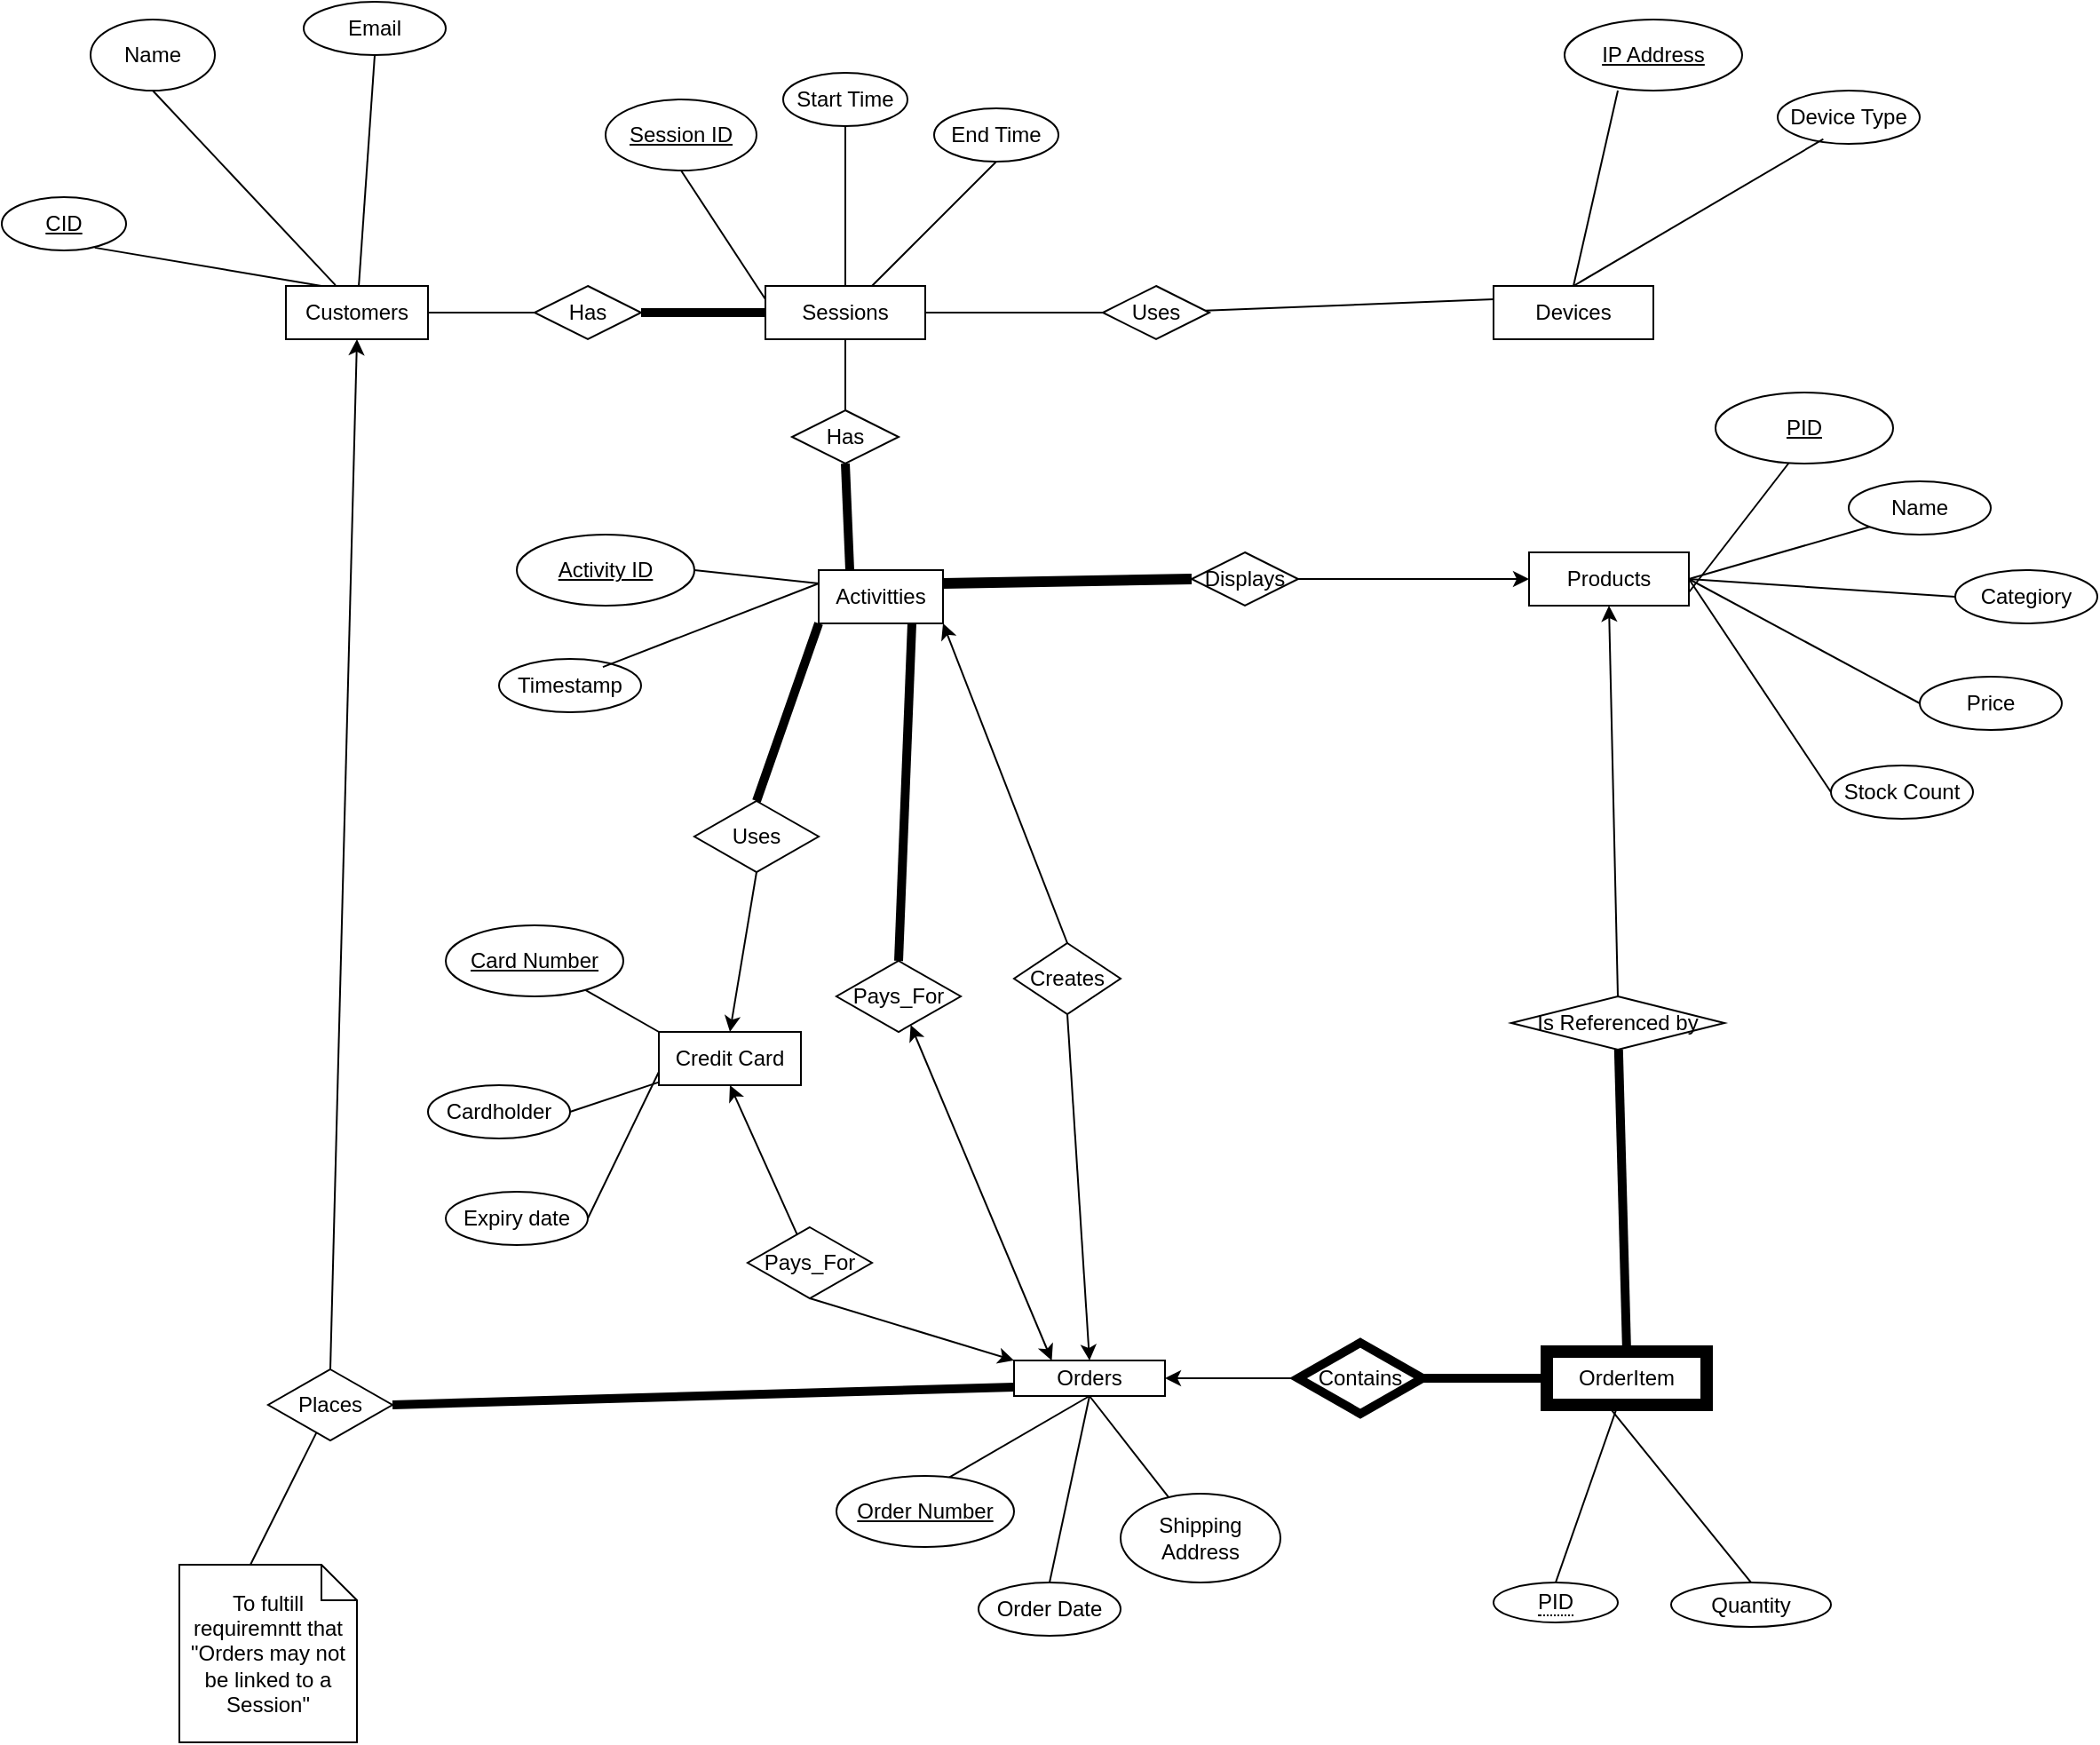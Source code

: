 <mxfile version="28.2.3">
  <diagram name="Page-1" id="68vbCn3cvchjUuypF2eZ">
    <mxGraphModel grid="1" page="1" gridSize="10" guides="1" tooltips="1" connect="1" arrows="1" fold="1" pageScale="1" pageWidth="850" pageHeight="1100" math="0" shadow="0">
      <root>
        <mxCell id="0" />
        <mxCell id="1" parent="0" />
        <mxCell id="xU4Vum7FLxnzJb5DkHmC-1" value="Customers" style="whiteSpace=wrap;html=1;align=center;" vertex="1" parent="1">
          <mxGeometry x="60" y="120" width="80" height="30" as="geometry" />
        </mxCell>
        <mxCell id="xU4Vum7FLxnzJb5DkHmC-2" value="Sessions" style="whiteSpace=wrap;html=1;align=center;" vertex="1" parent="1">
          <mxGeometry x="330" y="120" width="90" height="30" as="geometry" />
        </mxCell>
        <mxCell id="xU4Vum7FLxnzJb5DkHmC-6" value="Has" style="shape=rhombus;perimeter=rhombusPerimeter;whiteSpace=wrap;html=1;align=center;" vertex="1" parent="1">
          <mxGeometry x="200" y="120" width="60" height="30" as="geometry" />
        </mxCell>
        <mxCell id="xU4Vum7FLxnzJb5DkHmC-7" value="Has" style="shape=rhombus;perimeter=rhombusPerimeter;whiteSpace=wrap;html=1;align=center;" vertex="1" parent="1">
          <mxGeometry x="345" y="190" width="60" height="30" as="geometry" />
        </mxCell>
        <mxCell id="xU4Vum7FLxnzJb5DkHmC-8" value="Activitties" style="whiteSpace=wrap;html=1;align=center;" vertex="1" parent="1">
          <mxGeometry x="360" y="280" width="70" height="30" as="geometry" />
        </mxCell>
        <mxCell id="xU4Vum7FLxnzJb5DkHmC-9" value="Devices" style="whiteSpace=wrap;html=1;align=center;" vertex="1" parent="1">
          <mxGeometry x="740" y="120" width="90" height="30" as="geometry" />
        </mxCell>
        <mxCell id="xU4Vum7FLxnzJb5DkHmC-11" value="Uses" style="shape=rhombus;perimeter=rhombusPerimeter;whiteSpace=wrap;html=1;align=center;" vertex="1" parent="1">
          <mxGeometry x="520" y="120" width="60" height="30" as="geometry" />
        </mxCell>
        <mxCell id="xU4Vum7FLxnzJb5DkHmC-12" value="Displays" style="shape=rhombus;perimeter=rhombusPerimeter;whiteSpace=wrap;html=1;align=center;" vertex="1" parent="1">
          <mxGeometry x="570" y="270" width="60" height="30" as="geometry" />
        </mxCell>
        <mxCell id="xU4Vum7FLxnzJb5DkHmC-13" value="Products" style="whiteSpace=wrap;html=1;align=center;" vertex="1" parent="1">
          <mxGeometry x="760" y="270" width="90" height="30" as="geometry" />
        </mxCell>
        <mxCell id="kRrIuJQGdWRDzkgz0gTn-1" value="Orders" style="whiteSpace=wrap;html=1;align=center;" vertex="1" parent="1">
          <mxGeometry x="470" y="725" width="85" height="20" as="geometry" />
        </mxCell>
        <mxCell id="kRrIuJQGdWRDzkgz0gTn-2" value="Creates" style="shape=rhombus;perimeter=rhombusPerimeter;whiteSpace=wrap;html=1;align=center;" vertex="1" parent="1">
          <mxGeometry x="470" y="490" width="60" height="40" as="geometry" />
        </mxCell>
        <mxCell id="kRrIuJQGdWRDzkgz0gTn-6" value="Pays_For" style="shape=rhombus;perimeter=rhombusPerimeter;whiteSpace=wrap;html=1;align=center;" vertex="1" parent="1">
          <mxGeometry x="370" y="500" width="70" height="40" as="geometry" />
        </mxCell>
        <mxCell id="kRrIuJQGdWRDzkgz0gTn-7" value="Credit Card" style="whiteSpace=wrap;html=1;align=center;" vertex="1" parent="1">
          <mxGeometry x="270" y="540" width="80" height="30" as="geometry" />
        </mxCell>
        <mxCell id="kRrIuJQGdWRDzkgz0gTn-8" value="Pays_For" style="shape=rhombus;perimeter=rhombusPerimeter;whiteSpace=wrap;html=1;align=center;" vertex="1" parent="1">
          <mxGeometry x="320" y="650" width="70" height="40" as="geometry" />
        </mxCell>
        <mxCell id="kRrIuJQGdWRDzkgz0gTn-11" value="Uses" style="shape=rhombus;perimeter=rhombusPerimeter;whiteSpace=wrap;html=1;align=center;" vertex="1" parent="1">
          <mxGeometry x="290" y="410" width="70" height="40" as="geometry" />
        </mxCell>
        <mxCell id="kRrIuJQGdWRDzkgz0gTn-13" value="" style="endArrow=none;html=1;rounded=0;exitX=0.5;exitY=0;exitDx=0;exitDy=0;entryX=0;entryY=1;entryDx=0;entryDy=0;strokeWidth=5;" edge="1" parent="1" source="kRrIuJQGdWRDzkgz0gTn-11" target="xU4Vum7FLxnzJb5DkHmC-8">
          <mxGeometry width="50" height="50" relative="1" as="geometry">
            <mxPoint x="250" y="260" as="sourcePoint" />
            <mxPoint x="290" y="208" as="targetPoint" />
          </mxGeometry>
        </mxCell>
        <mxCell id="kRrIuJQGdWRDzkgz0gTn-15" value="" style="endArrow=none;html=1;rounded=0;entryX=0.75;entryY=1;entryDx=0;entryDy=0;exitX=0.5;exitY=0;exitDx=0;exitDy=0;strokeWidth=5;" edge="1" parent="1" source="kRrIuJQGdWRDzkgz0gTn-6" target="xU4Vum7FLxnzJb5DkHmC-8">
          <mxGeometry width="50" height="50" relative="1" as="geometry">
            <mxPoint x="270" y="280" as="sourcePoint" />
            <mxPoint x="320" y="230" as="targetPoint" />
          </mxGeometry>
        </mxCell>
        <mxCell id="kRrIuJQGdWRDzkgz0gTn-21" value="" style="endArrow=none;html=1;rounded=0;exitX=1;exitY=0.25;exitDx=0;exitDy=0;entryX=0;entryY=0.5;entryDx=0;entryDy=0;strokeWidth=6;" edge="1" parent="1" source="xU4Vum7FLxnzJb5DkHmC-8" target="xU4Vum7FLxnzJb5DkHmC-12">
          <mxGeometry width="50" height="50" relative="1" as="geometry">
            <mxPoint x="330" y="210" as="sourcePoint" />
            <mxPoint x="380" y="160" as="targetPoint" />
          </mxGeometry>
        </mxCell>
        <mxCell id="kRrIuJQGdWRDzkgz0gTn-33" value="Contains" style="shape=rhombus;perimeter=rhombusPerimeter;whiteSpace=wrap;html=1;align=center;strokeWidth=5;" vertex="1" parent="1">
          <mxGeometry x="630" y="715" width="70" height="40" as="geometry" />
        </mxCell>
        <mxCell id="kRrIuJQGdWRDzkgz0gTn-40" value="Is Referenced by" style="shape=rhombus;perimeter=rhombusPerimeter;whiteSpace=wrap;html=1;align=center;" vertex="1" parent="1">
          <mxGeometry x="750" y="520" width="120" height="30" as="geometry" />
        </mxCell>
        <mxCell id="kRrIuJQGdWRDzkgz0gTn-42" value="" style="endArrow=none;html=1;rounded=0;exitX=0.5;exitY=0;exitDx=0;exitDy=0;strokeWidth=5;" edge="1" parent="1" source="kRrIuJQGdWRDzkgz0gTn-59" target="kRrIuJQGdWRDzkgz0gTn-40">
          <mxGeometry width="50" height="50" relative="1" as="geometry">
            <mxPoint x="756.83" y="709.56" as="sourcePoint" />
            <mxPoint x="750" y="500" as="targetPoint" />
          </mxGeometry>
        </mxCell>
        <mxCell id="kRrIuJQGdWRDzkgz0gTn-45" value="" style="endArrow=none;html=1;rounded=0;entryX=1;entryY=0.5;entryDx=0;entryDy=0;exitX=0;exitY=0.5;exitDx=0;exitDy=0;strokeWidth=5;" edge="1" parent="1" source="kRrIuJQGdWRDzkgz0gTn-59" target="kRrIuJQGdWRDzkgz0gTn-33">
          <mxGeometry width="50" height="50" relative="1" as="geometry">
            <mxPoint x="680" y="730" as="sourcePoint" />
            <mxPoint x="600" y="550" as="targetPoint" />
          </mxGeometry>
        </mxCell>
        <mxCell id="kRrIuJQGdWRDzkgz0gTn-46" value="" style="endArrow=none;html=1;rounded=0;entryX=1;entryY=0.5;entryDx=0;entryDy=0;exitX=0;exitY=0.5;exitDx=0;exitDy=0;" edge="1" parent="1" source="xU4Vum7FLxnzJb5DkHmC-6" target="xU4Vum7FLxnzJb5DkHmC-1">
          <mxGeometry width="50" height="50" relative="1" as="geometry">
            <mxPoint x="10" y="180" as="sourcePoint" />
            <mxPoint x="60" y="130" as="targetPoint" />
          </mxGeometry>
        </mxCell>
        <mxCell id="kRrIuJQGdWRDzkgz0gTn-49" value="Places" style="shape=rhombus;perimeter=rhombusPerimeter;whiteSpace=wrap;html=1;align=center;" vertex="1" parent="1">
          <mxGeometry x="50" y="730" width="70" height="40" as="geometry" />
        </mxCell>
        <mxCell id="kRrIuJQGdWRDzkgz0gTn-52" value="" style="endArrow=none;html=1;rounded=0;entryX=1;entryY=0.5;entryDx=0;entryDy=0;exitX=0;exitY=0.75;exitDx=0;exitDy=0;strokeWidth=5;" edge="1" parent="1" source="kRrIuJQGdWRDzkgz0gTn-1" target="kRrIuJQGdWRDzkgz0gTn-49">
          <mxGeometry width="50" height="50" relative="1" as="geometry">
            <mxPoint x="400" y="540" as="sourcePoint" />
            <mxPoint x="450" y="490" as="targetPoint" />
          </mxGeometry>
        </mxCell>
        <mxCell id="kRrIuJQGdWRDzkgz0gTn-53" value="" style="endArrow=none;html=1;rounded=0;entryX=0.5;entryY=1;entryDx=0;entryDy=0;exitX=0.5;exitY=0;exitDx=0;exitDy=0;" edge="1" parent="1" source="xU4Vum7FLxnzJb5DkHmC-7" target="xU4Vum7FLxnzJb5DkHmC-2">
          <mxGeometry width="50" height="50" relative="1" as="geometry">
            <mxPoint x="100" y="260" as="sourcePoint" />
            <mxPoint x="150" y="210" as="targetPoint" />
          </mxGeometry>
        </mxCell>
        <mxCell id="kRrIuJQGdWRDzkgz0gTn-54" value="" style="endArrow=none;html=1;rounded=0;entryX=0.5;entryY=1;entryDx=0;entryDy=0;exitX=0.25;exitY=0;exitDx=0;exitDy=0;strokeWidth=5;" edge="1" parent="1" source="xU4Vum7FLxnzJb5DkHmC-8" target="xU4Vum7FLxnzJb5DkHmC-7">
          <mxGeometry width="50" height="50" relative="1" as="geometry">
            <mxPoint x="60" y="240" as="sourcePoint" />
            <mxPoint x="110" y="190" as="targetPoint" />
          </mxGeometry>
        </mxCell>
        <mxCell id="kRrIuJQGdWRDzkgz0gTn-56" value="" style="endArrow=none;html=1;rounded=0;entryX=1;entryY=0.5;entryDx=0;entryDy=0;exitX=0;exitY=0.5;exitDx=0;exitDy=0;" edge="1" parent="1" source="xU4Vum7FLxnzJb5DkHmC-11" target="xU4Vum7FLxnzJb5DkHmC-2">
          <mxGeometry width="50" height="50" relative="1" as="geometry">
            <mxPoint x="310" y="150" as="sourcePoint" />
            <mxPoint x="360" y="100" as="targetPoint" />
          </mxGeometry>
        </mxCell>
        <mxCell id="kRrIuJQGdWRDzkgz0gTn-57" value="" style="endArrow=none;html=1;rounded=0;entryX=0;entryY=0.25;entryDx=0;entryDy=0;" edge="1" parent="1" source="xU4Vum7FLxnzJb5DkHmC-11" target="xU4Vum7FLxnzJb5DkHmC-9">
          <mxGeometry width="50" height="50" relative="1" as="geometry">
            <mxPoint x="490" y="130" as="sourcePoint" />
            <mxPoint x="540" y="80" as="targetPoint" />
          </mxGeometry>
        </mxCell>
        <mxCell id="kRrIuJQGdWRDzkgz0gTn-59" value="OrderItem" style="whiteSpace=wrap;html=1;align=center;strokeWidth=7;" vertex="1" parent="1">
          <mxGeometry x="770" y="720" width="90" height="30" as="geometry" />
        </mxCell>
        <mxCell id="kRrIuJQGdWRDzkgz0gTn-64" value="To fultill requiremntt that &quot;Orders may not be linked to a Session&quot;" style="shape=note;size=20;whiteSpace=wrap;html=1;" vertex="1" parent="1">
          <mxGeometry y="840" width="100" height="100" as="geometry" />
        </mxCell>
        <mxCell id="kRrIuJQGdWRDzkgz0gTn-65" value="" style="endArrow=none;html=1;rounded=0;exitX=0;exitY=0;exitDx=40;exitDy=0;exitPerimeter=0;" edge="1" parent="1" source="kRrIuJQGdWRDzkgz0gTn-64" target="kRrIuJQGdWRDzkgz0gTn-49">
          <mxGeometry width="50" height="50" relative="1" as="geometry">
            <mxPoint y="610" as="sourcePoint" />
            <mxPoint x="50" y="560" as="targetPoint" />
          </mxGeometry>
        </mxCell>
        <mxCell id="kRrIuJQGdWRDzkgz0gTn-71" value="&lt;u&gt;CID&lt;/u&gt;" style="ellipse;whiteSpace=wrap;html=1;" vertex="1" parent="1">
          <mxGeometry x="-100" y="70" width="70" height="30" as="geometry" />
        </mxCell>
        <mxCell id="kRrIuJQGdWRDzkgz0gTn-74" value="" style="endArrow=none;html=1;rounded=0;entryX=0.748;entryY=0.948;entryDx=0;entryDy=0;entryPerimeter=0;exitX=0.25;exitY=0;exitDx=0;exitDy=0;" edge="1" parent="1" source="xU4Vum7FLxnzJb5DkHmC-1" target="kRrIuJQGdWRDzkgz0gTn-71">
          <mxGeometry width="50" height="50" relative="1" as="geometry">
            <mxPoint x="90" y="310" as="sourcePoint" />
            <mxPoint x="40" y="280" as="targetPoint" />
          </mxGeometry>
        </mxCell>
        <mxCell id="kRrIuJQGdWRDzkgz0gTn-75" value="Name" style="ellipse;whiteSpace=wrap;html=1;" vertex="1" parent="1">
          <mxGeometry x="-50" y="-30" width="70" height="40" as="geometry" />
        </mxCell>
        <mxCell id="kRrIuJQGdWRDzkgz0gTn-76" value="" style="endArrow=none;html=1;rounded=0;entryX=0.5;entryY=1;entryDx=0;entryDy=0;exitX=0.349;exitY=-0.015;exitDx=0;exitDy=0;exitPerimeter=0;" edge="1" parent="1" source="xU4Vum7FLxnzJb5DkHmC-1" target="kRrIuJQGdWRDzkgz0gTn-75">
          <mxGeometry width="50" height="50" relative="1" as="geometry">
            <mxPoint x="110" y="60" as="sourcePoint" />
            <mxPoint x="160" y="10" as="targetPoint" />
          </mxGeometry>
        </mxCell>
        <mxCell id="kRrIuJQGdWRDzkgz0gTn-78" value="Email" style="ellipse;whiteSpace=wrap;html=1;align=center;" vertex="1" parent="1">
          <mxGeometry x="70" y="-40" width="80" height="30" as="geometry" />
        </mxCell>
        <mxCell id="kRrIuJQGdWRDzkgz0gTn-79" style="edgeStyle=orthogonalEdgeStyle;rounded=0;orthogonalLoop=1;jettySize=auto;html=1;exitX=0.5;exitY=1;exitDx=0;exitDy=0;" edge="1" parent="1" source="kRrIuJQGdWRDzkgz0gTn-75" target="kRrIuJQGdWRDzkgz0gTn-75">
          <mxGeometry relative="1" as="geometry" />
        </mxCell>
        <mxCell id="kRrIuJQGdWRDzkgz0gTn-80" value="" style="endArrow=none;html=1;rounded=0;entryX=0.5;entryY=1;entryDx=0;entryDy=0;" edge="1" parent="1" source="xU4Vum7FLxnzJb5DkHmC-1" target="kRrIuJQGdWRDzkgz0gTn-78">
          <mxGeometry width="50" height="50" relative="1" as="geometry">
            <mxPoint x="100" y="100" as="sourcePoint" />
            <mxPoint x="270" y="-50" as="targetPoint" />
          </mxGeometry>
        </mxCell>
        <mxCell id="kRrIuJQGdWRDzkgz0gTn-84" value="Start Time" style="ellipse;whiteSpace=wrap;html=1;align=center;" vertex="1" parent="1">
          <mxGeometry x="340" width="70" height="30" as="geometry" />
        </mxCell>
        <mxCell id="kRrIuJQGdWRDzkgz0gTn-85" value="End Time" style="ellipse;whiteSpace=wrap;html=1;align=center;" vertex="1" parent="1">
          <mxGeometry x="425" y="20" width="70" height="30" as="geometry" />
        </mxCell>
        <mxCell id="kRrIuJQGdWRDzkgz0gTn-87" value="" style="endArrow=none;html=1;rounded=0;entryX=0.5;entryY=1;entryDx=0;entryDy=0;" edge="1" parent="1" source="xU4Vum7FLxnzJb5DkHmC-2" target="kRrIuJQGdWRDzkgz0gTn-84">
          <mxGeometry width="50" height="50" relative="1" as="geometry">
            <mxPoint x="170" y="100" as="sourcePoint" />
            <mxPoint x="220" y="50" as="targetPoint" />
          </mxGeometry>
        </mxCell>
        <mxCell id="kRrIuJQGdWRDzkgz0gTn-88" value="" style="endArrow=none;html=1;rounded=0;entryX=0.5;entryY=1;entryDx=0;entryDy=0;" edge="1" parent="1" source="xU4Vum7FLxnzJb5DkHmC-2" target="kRrIuJQGdWRDzkgz0gTn-85">
          <mxGeometry width="50" height="50" relative="1" as="geometry">
            <mxPoint x="510" y="70" as="sourcePoint" />
            <mxPoint x="560" y="20" as="targetPoint" />
          </mxGeometry>
        </mxCell>
        <mxCell id="kRrIuJQGdWRDzkgz0gTn-90" value="Device Type" style="ellipse;whiteSpace=wrap;html=1;align=center;" vertex="1" parent="1">
          <mxGeometry x="900" y="10" width="80" height="30" as="geometry" />
        </mxCell>
        <mxCell id="kRrIuJQGdWRDzkgz0gTn-91" value="" style="endArrow=none;html=1;rounded=0;entryX=0.5;entryY=1;entryDx=0;entryDy=0;exitX=0.5;exitY=0;exitDx=0;exitDy=0;" edge="1" parent="1" source="xU4Vum7FLxnzJb5DkHmC-9">
          <mxGeometry width="50" height="50" relative="1" as="geometry">
            <mxPoint x="520" y="80" as="sourcePoint" />
            <mxPoint x="810" y="10" as="targetPoint" />
          </mxGeometry>
        </mxCell>
        <mxCell id="kRrIuJQGdWRDzkgz0gTn-92" value="" style="endArrow=none;html=1;rounded=0;entryX=0.321;entryY=0.911;entryDx=0;entryDy=0;entryPerimeter=0;exitX=0.5;exitY=0;exitDx=0;exitDy=0;" edge="1" parent="1" source="xU4Vum7FLxnzJb5DkHmC-9" target="kRrIuJQGdWRDzkgz0gTn-90">
          <mxGeometry width="50" height="50" relative="1" as="geometry">
            <mxPoint x="870" y="120" as="sourcePoint" />
            <mxPoint x="920" y="70" as="targetPoint" />
          </mxGeometry>
        </mxCell>
        <mxCell id="kRrIuJQGdWRDzkgz0gTn-95" value="Timestamp" style="ellipse;whiteSpace=wrap;html=1;align=center;" vertex="1" parent="1">
          <mxGeometry x="180" y="330" width="80" height="30" as="geometry" />
        </mxCell>
        <mxCell id="kRrIuJQGdWRDzkgz0gTn-97" value="" style="endArrow=none;html=1;rounded=0;entryX=0.731;entryY=0.152;entryDx=0;entryDy=0;exitX=0;exitY=0.25;exitDx=0;exitDy=0;entryPerimeter=0;" edge="1" parent="1" source="xU4Vum7FLxnzJb5DkHmC-8" target="kRrIuJQGdWRDzkgz0gTn-95">
          <mxGeometry width="50" height="50" relative="1" as="geometry">
            <mxPoint x="150" y="350" as="sourcePoint" />
            <mxPoint x="200" y="300" as="targetPoint" />
          </mxGeometry>
        </mxCell>
        <mxCell id="kRrIuJQGdWRDzkgz0gTn-100" value="" style="endArrow=none;html=1;rounded=0;exitX=0;exitY=0;exitDx=0;exitDy=0;" edge="1" parent="1" source="kRrIuJQGdWRDzkgz0gTn-7" target="kRrIuJQGdWRDzkgz0gTn-142">
          <mxGeometry width="50" height="50" relative="1" as="geometry">
            <mxPoint x="160" y="570" as="sourcePoint" />
            <mxPoint x="230.0" y="525" as="targetPoint" />
          </mxGeometry>
        </mxCell>
        <mxCell id="kRrIuJQGdWRDzkgz0gTn-101" value="Cardholder" style="ellipse;whiteSpace=wrap;html=1;align=center;" vertex="1" parent="1">
          <mxGeometry x="140" y="570" width="80" height="30" as="geometry" />
        </mxCell>
        <mxCell id="kRrIuJQGdWRDzkgz0gTn-103" value="" style="endArrow=none;html=1;rounded=0;entryX=1;entryY=0.5;entryDx=0;entryDy=0;" edge="1" parent="1" source="kRrIuJQGdWRDzkgz0gTn-7" target="kRrIuJQGdWRDzkgz0gTn-101">
          <mxGeometry width="50" height="50" relative="1" as="geometry">
            <mxPoint x="210" y="660" as="sourcePoint" />
            <mxPoint x="260" y="610" as="targetPoint" />
          </mxGeometry>
        </mxCell>
        <mxCell id="kRrIuJQGdWRDzkgz0gTn-105" value="Expiry date" style="ellipse;whiteSpace=wrap;html=1;align=center;" vertex="1" parent="1">
          <mxGeometry x="150" y="630" width="80" height="30" as="geometry" />
        </mxCell>
        <mxCell id="kRrIuJQGdWRDzkgz0gTn-106" value="" style="endArrow=none;html=1;rounded=0;entryX=0;entryY=0.75;entryDx=0;entryDy=0;exitX=1;exitY=0.5;exitDx=0;exitDy=0;" edge="1" parent="1" source="kRrIuJQGdWRDzkgz0gTn-105" target="kRrIuJQGdWRDzkgz0gTn-7">
          <mxGeometry width="50" height="50" relative="1" as="geometry">
            <mxPoint x="390" y="610" as="sourcePoint" />
            <mxPoint x="440" y="560" as="targetPoint" />
          </mxGeometry>
        </mxCell>
        <mxCell id="kRrIuJQGdWRDzkgz0gTn-109" value="Name" style="ellipse;whiteSpace=wrap;html=1;align=center;" vertex="1" parent="1">
          <mxGeometry x="940" y="230" width="80" height="30" as="geometry" />
        </mxCell>
        <mxCell id="kRrIuJQGdWRDzkgz0gTn-111" value="Categiory" style="ellipse;whiteSpace=wrap;html=1;align=center;" vertex="1" parent="1">
          <mxGeometry x="1000" y="280" width="80" height="30" as="geometry" />
        </mxCell>
        <mxCell id="kRrIuJQGdWRDzkgz0gTn-113" value="Price" style="ellipse;whiteSpace=wrap;html=1;align=center;" vertex="1" parent="1">
          <mxGeometry x="980" y="340" width="80" height="30" as="geometry" />
        </mxCell>
        <mxCell id="kRrIuJQGdWRDzkgz0gTn-115" value="Stock Count" style="ellipse;whiteSpace=wrap;html=1;align=center;" vertex="1" parent="1">
          <mxGeometry x="930" y="390" width="80" height="30" as="geometry" />
        </mxCell>
        <mxCell id="kRrIuJQGdWRDzkgz0gTn-117" value="" style="endArrow=none;html=1;rounded=0;entryX=0.418;entryY=0.975;entryDx=0;entryDy=0;entryPerimeter=0;exitX=1;exitY=0.75;exitDx=0;exitDy=0;" edge="1" parent="1" source="xU4Vum7FLxnzJb5DkHmC-13" target="kRrIuJQGdWRDzkgz0gTn-140">
          <mxGeometry width="50" height="50" relative="1" as="geometry">
            <mxPoint x="850" y="340" as="sourcePoint" />
            <mxPoint x="912.32" y="200.66" as="targetPoint" />
          </mxGeometry>
        </mxCell>
        <mxCell id="kRrIuJQGdWRDzkgz0gTn-118" value="" style="endArrow=none;html=1;rounded=0;entryX=0;entryY=1;entryDx=0;entryDy=0;exitX=1;exitY=0.5;exitDx=0;exitDy=0;" edge="1" parent="1" source="xU4Vum7FLxnzJb5DkHmC-13" target="kRrIuJQGdWRDzkgz0gTn-109">
          <mxGeometry width="50" height="50" relative="1" as="geometry">
            <mxPoint x="890" y="330" as="sourcePoint" />
            <mxPoint x="940" y="280" as="targetPoint" />
          </mxGeometry>
        </mxCell>
        <mxCell id="kRrIuJQGdWRDzkgz0gTn-120" value="" style="endArrow=none;html=1;rounded=0;entryX=0;entryY=0.5;entryDx=0;entryDy=0;exitX=1;exitY=0.5;exitDx=0;exitDy=0;" edge="1" parent="1" source="xU4Vum7FLxnzJb5DkHmC-13" target="kRrIuJQGdWRDzkgz0gTn-111">
          <mxGeometry width="50" height="50" relative="1" as="geometry">
            <mxPoint x="830" y="420" as="sourcePoint" />
            <mxPoint x="880" y="370" as="targetPoint" />
          </mxGeometry>
        </mxCell>
        <mxCell id="kRrIuJQGdWRDzkgz0gTn-121" value="" style="endArrow=none;html=1;rounded=0;entryX=0;entryY=0.5;entryDx=0;entryDy=0;exitX=1;exitY=0.5;exitDx=0;exitDy=0;" edge="1" parent="1" source="xU4Vum7FLxnzJb5DkHmC-13" target="kRrIuJQGdWRDzkgz0gTn-113">
          <mxGeometry width="50" height="50" relative="1" as="geometry">
            <mxPoint x="810" y="450" as="sourcePoint" />
            <mxPoint x="860" y="400" as="targetPoint" />
          </mxGeometry>
        </mxCell>
        <mxCell id="kRrIuJQGdWRDzkgz0gTn-122" value="" style="endArrow=none;html=1;rounded=0;entryX=0;entryY=0.5;entryDx=0;entryDy=0;exitX=1;exitY=0.5;exitDx=0;exitDy=0;" edge="1" parent="1" source="xU4Vum7FLxnzJb5DkHmC-13" target="kRrIuJQGdWRDzkgz0gTn-115">
          <mxGeometry width="50" height="50" relative="1" as="geometry">
            <mxPoint x="840" y="345" as="sourcePoint" />
            <mxPoint x="890" y="400" as="targetPoint" />
          </mxGeometry>
        </mxCell>
        <mxCell id="kRrIuJQGdWRDzkgz0gTn-125" value="Order Date" style="ellipse;whiteSpace=wrap;html=1;align=center;" vertex="1" parent="1">
          <mxGeometry x="450" y="850" width="80" height="30" as="geometry" />
        </mxCell>
        <mxCell id="kRrIuJQGdWRDzkgz0gTn-126" value="Shipping Address" style="ellipse;whiteSpace=wrap;html=1;align=center;" vertex="1" parent="1">
          <mxGeometry x="530" y="800" width="90" height="50" as="geometry" />
        </mxCell>
        <mxCell id="kRrIuJQGdWRDzkgz0gTn-127" value="" style="endArrow=none;html=1;rounded=0;entryX=0.5;entryY=1;entryDx=0;entryDy=0;exitX=0.629;exitY=0.031;exitDx=0;exitDy=0;exitPerimeter=0;" edge="1" parent="1" source="kRrIuJQGdWRDzkgz0gTn-141" target="kRrIuJQGdWRDzkgz0gTn-1">
          <mxGeometry width="50" height="50" relative="1" as="geometry">
            <mxPoint x="437.5" y="790" as="sourcePoint" />
            <mxPoint x="440" y="840" as="targetPoint" />
          </mxGeometry>
        </mxCell>
        <mxCell id="kRrIuJQGdWRDzkgz0gTn-128" value="" style="endArrow=none;html=1;rounded=0;entryX=0.5;entryY=1;entryDx=0;entryDy=0;exitX=0.5;exitY=0;exitDx=0;exitDy=0;" edge="1" parent="1" source="kRrIuJQGdWRDzkgz0gTn-125" target="kRrIuJQGdWRDzkgz0gTn-1">
          <mxGeometry width="50" height="50" relative="1" as="geometry">
            <mxPoint x="340" y="870" as="sourcePoint" />
            <mxPoint x="390" y="820" as="targetPoint" />
          </mxGeometry>
        </mxCell>
        <mxCell id="kRrIuJQGdWRDzkgz0gTn-129" value="" style="endArrow=none;html=1;rounded=0;entryX=0.5;entryY=1;entryDx=0;entryDy=0;" edge="1" parent="1" source="kRrIuJQGdWRDzkgz0gTn-126" target="kRrIuJQGdWRDzkgz0gTn-1">
          <mxGeometry width="50" height="50" relative="1" as="geometry">
            <mxPoint x="670" y="840" as="sourcePoint" />
            <mxPoint x="720" y="790" as="targetPoint" />
          </mxGeometry>
        </mxCell>
        <mxCell id="kRrIuJQGdWRDzkgz0gTn-133" value="Quantity" style="ellipse;whiteSpace=wrap;html=1;align=center;" vertex="1" parent="1">
          <mxGeometry x="840" y="850" width="90" height="25" as="geometry" />
        </mxCell>
        <mxCell id="kRrIuJQGdWRDzkgz0gTn-134" value="" style="endArrow=none;html=1;rounded=0;entryX=0.359;entryY=0.929;entryDx=0;entryDy=0;entryPerimeter=0;exitX=0.5;exitY=0;exitDx=0;exitDy=0;" edge="1" parent="1" source="kRrIuJQGdWRDzkgz0gTn-133" target="kRrIuJQGdWRDzkgz0gTn-59">
          <mxGeometry width="50" height="50" relative="1" as="geometry">
            <mxPoint x="640" y="1010" as="sourcePoint" />
            <mxPoint x="690" y="960" as="targetPoint" />
          </mxGeometry>
        </mxCell>
        <mxCell id="kRrIuJQGdWRDzkgz0gTn-137" value="" style="endArrow=none;html=1;rounded=0;exitX=0.5;exitY=0;exitDx=0;exitDy=0;" edge="1" parent="1" source="kRrIuJQGdWRDzkgz0gTn-138">
          <mxGeometry width="50" height="50" relative="1" as="geometry">
            <mxPoint x="795.84" y="838.46" as="sourcePoint" />
            <mxPoint x="810" y="750" as="targetPoint" />
          </mxGeometry>
        </mxCell>
        <mxCell id="kRrIuJQGdWRDzkgz0gTn-138" value="&lt;span style=&quot;border-bottom: 1px dotted&quot;&gt;PID&lt;/span&gt;" style="ellipse;whiteSpace=wrap;html=1;align=center;" vertex="1" parent="1">
          <mxGeometry x="740" y="850" width="70" height="22.5" as="geometry" />
        </mxCell>
        <mxCell id="kRrIuJQGdWRDzkgz0gTn-140" value="PID" style="ellipse;whiteSpace=wrap;html=1;align=center;fontStyle=4;" vertex="1" parent="1">
          <mxGeometry x="865" y="180" width="100" height="40" as="geometry" />
        </mxCell>
        <mxCell id="kRrIuJQGdWRDzkgz0gTn-141" value="Order Number" style="ellipse;whiteSpace=wrap;html=1;align=center;fontStyle=4;" vertex="1" parent="1">
          <mxGeometry x="370" y="790" width="100" height="40" as="geometry" />
        </mxCell>
        <mxCell id="kRrIuJQGdWRDzkgz0gTn-142" value="Card Number" style="ellipse;whiteSpace=wrap;html=1;align=center;fontStyle=4;" vertex="1" parent="1">
          <mxGeometry x="150" y="480" width="100" height="40" as="geometry" />
        </mxCell>
        <mxCell id="kRrIuJQGdWRDzkgz0gTn-143" value="Session ID" style="ellipse;whiteSpace=wrap;html=1;align=center;fontStyle=4;" vertex="1" parent="1">
          <mxGeometry x="240" y="15" width="85" height="40" as="geometry" />
        </mxCell>
        <mxCell id="kRrIuJQGdWRDzkgz0gTn-145" value="" style="endArrow=none;html=1;rounded=0;entryX=0.5;entryY=1;entryDx=0;entryDy=0;exitX=0;exitY=0.25;exitDx=0;exitDy=0;" edge="1" parent="1" source="xU4Vum7FLxnzJb5DkHmC-2" target="kRrIuJQGdWRDzkgz0gTn-143">
          <mxGeometry width="50" height="50" relative="1" as="geometry">
            <mxPoint x="130" y="130" as="sourcePoint" />
            <mxPoint x="180" y="80" as="targetPoint" />
          </mxGeometry>
        </mxCell>
        <mxCell id="kRrIuJQGdWRDzkgz0gTn-146" value="Activity ID" style="ellipse;whiteSpace=wrap;html=1;align=center;fontStyle=4;" vertex="1" parent="1">
          <mxGeometry x="190" y="260" width="100" height="40" as="geometry" />
        </mxCell>
        <mxCell id="kRrIuJQGdWRDzkgz0gTn-151" value="" style="endArrow=none;html=1;rounded=0;entryX=0;entryY=0.25;entryDx=0;entryDy=0;exitX=1;exitY=0.5;exitDx=0;exitDy=0;" edge="1" parent="1" source="kRrIuJQGdWRDzkgz0gTn-146" target="xU4Vum7FLxnzJb5DkHmC-8">
          <mxGeometry width="50" height="50" relative="1" as="geometry">
            <mxPoint x="480" y="320" as="sourcePoint" />
            <mxPoint x="530" y="270" as="targetPoint" />
          </mxGeometry>
        </mxCell>
        <mxCell id="kRrIuJQGdWRDzkgz0gTn-156" value="" style="endArrow=classic;html=1;rounded=0;exitX=0;exitY=0.5;exitDx=0;exitDy=0;" edge="1" parent="1" source="kRrIuJQGdWRDzkgz0gTn-33" target="kRrIuJQGdWRDzkgz0gTn-1">
          <mxGeometry width="50" height="50" relative="1" as="geometry">
            <mxPoint x="620" y="730" as="sourcePoint" />
            <mxPoint x="560" y="730" as="targetPoint" />
          </mxGeometry>
        </mxCell>
        <mxCell id="kRrIuJQGdWRDzkgz0gTn-158" style="edgeStyle=orthogonalEdgeStyle;rounded=0;orthogonalLoop=1;jettySize=auto;html=1;exitX=0.5;exitY=1;exitDx=0;exitDy=0;" edge="1" parent="1" source="kRrIuJQGdWRDzkgz0gTn-146" target="kRrIuJQGdWRDzkgz0gTn-146">
          <mxGeometry relative="1" as="geometry" />
        </mxCell>
        <mxCell id="kRrIuJQGdWRDzkgz0gTn-159" value="IP Address" style="ellipse;whiteSpace=wrap;html=1;align=center;fontStyle=4;" vertex="1" parent="1">
          <mxGeometry x="780" y="-30" width="100" height="40" as="geometry" />
        </mxCell>
        <mxCell id="kRrIuJQGdWRDzkgz0gTn-161" value="" style="endArrow=none;html=1;rounded=0;exitX=1;exitY=0.5;exitDx=0;exitDy=0;entryX=0;entryY=0.5;entryDx=0;entryDy=0;strokeWidth=5;" edge="1" parent="1" source="xU4Vum7FLxnzJb5DkHmC-6" target="xU4Vum7FLxnzJb5DkHmC-2">
          <mxGeometry relative="1" as="geometry">
            <mxPoint x="220" y="190" as="sourcePoint" />
            <mxPoint x="380" y="190" as="targetPoint" />
          </mxGeometry>
        </mxCell>
        <mxCell id="kRrIuJQGdWRDzkgz0gTn-162" value="" style="endArrow=classic;html=1;rounded=0;entryX=0;entryY=0.5;entryDx=0;entryDy=0;exitX=1;exitY=0.5;exitDx=0;exitDy=0;" edge="1" parent="1" source="xU4Vum7FLxnzJb5DkHmC-12" target="xU4Vum7FLxnzJb5DkHmC-13">
          <mxGeometry width="50" height="50" relative="1" as="geometry">
            <mxPoint x="660" y="310" as="sourcePoint" />
            <mxPoint x="710" y="260" as="targetPoint" />
          </mxGeometry>
        </mxCell>
        <mxCell id="kRrIuJQGdWRDzkgz0gTn-164" value="" style="endArrow=classic;html=1;rounded=0;entryX=1;entryY=1;entryDx=0;entryDy=0;exitX=0.5;exitY=0;exitDx=0;exitDy=0;" edge="1" parent="1" source="kRrIuJQGdWRDzkgz0gTn-2" target="xU4Vum7FLxnzJb5DkHmC-8">
          <mxGeometry width="50" height="50" relative="1" as="geometry">
            <mxPoint x="470" y="570" as="sourcePoint" />
            <mxPoint x="520" y="520" as="targetPoint" />
          </mxGeometry>
        </mxCell>
        <mxCell id="kRrIuJQGdWRDzkgz0gTn-165" value="" style="endArrow=classic;html=1;rounded=0;exitX=0.5;exitY=1;exitDx=0;exitDy=0;entryX=0.5;entryY=0;entryDx=0;entryDy=0;" edge="1" parent="1" source="kRrIuJQGdWRDzkgz0gTn-2" target="kRrIuJQGdWRDzkgz0gTn-1">
          <mxGeometry width="50" height="50" relative="1" as="geometry">
            <mxPoint x="540" y="580" as="sourcePoint" />
            <mxPoint x="590" y="530" as="targetPoint" />
          </mxGeometry>
        </mxCell>
        <mxCell id="kRrIuJQGdWRDzkgz0gTn-166" value="" style="endArrow=classic;startArrow=classic;html=1;rounded=0;exitX=0.25;exitY=0;exitDx=0;exitDy=0;" edge="1" parent="1" source="kRrIuJQGdWRDzkgz0gTn-1" target="kRrIuJQGdWRDzkgz0gTn-6">
          <mxGeometry width="50" height="50" relative="1" as="geometry">
            <mxPoint x="400" y="660" as="sourcePoint" />
            <mxPoint x="450" y="610" as="targetPoint" />
          </mxGeometry>
        </mxCell>
        <mxCell id="kRrIuJQGdWRDzkgz0gTn-167" value="" style="endArrow=classic;html=1;rounded=0;entryX=0;entryY=0;entryDx=0;entryDy=0;exitX=0.5;exitY=1;exitDx=0;exitDy=0;" edge="1" parent="1" source="kRrIuJQGdWRDzkgz0gTn-8" target="kRrIuJQGdWRDzkgz0gTn-1">
          <mxGeometry width="50" height="50" relative="1" as="geometry">
            <mxPoint x="210" y="760" as="sourcePoint" />
            <mxPoint x="260" y="710" as="targetPoint" />
          </mxGeometry>
        </mxCell>
        <mxCell id="kRrIuJQGdWRDzkgz0gTn-169" value="" style="endArrow=classic;html=1;rounded=0;entryX=0.5;entryY=1;entryDx=0;entryDy=0;" edge="1" parent="1" source="kRrIuJQGdWRDzkgz0gTn-8" target="kRrIuJQGdWRDzkgz0gTn-7">
          <mxGeometry width="50" height="50" relative="1" as="geometry">
            <mxPoint x="280" y="670" as="sourcePoint" />
            <mxPoint x="330" y="620" as="targetPoint" />
          </mxGeometry>
        </mxCell>
        <mxCell id="kRrIuJQGdWRDzkgz0gTn-170" value="" style="endArrow=classic;html=1;rounded=0;entryX=0.5;entryY=0;entryDx=0;entryDy=0;exitX=0.5;exitY=1;exitDx=0;exitDy=0;" edge="1" parent="1" source="kRrIuJQGdWRDzkgz0gTn-11" target="kRrIuJQGdWRDzkgz0gTn-7">
          <mxGeometry width="50" height="50" relative="1" as="geometry">
            <mxPoint x="190" y="460" as="sourcePoint" />
            <mxPoint x="240" y="410" as="targetPoint" />
          </mxGeometry>
        </mxCell>
        <mxCell id="kRrIuJQGdWRDzkgz0gTn-171" value="" style="endArrow=classic;html=1;rounded=0;entryX=0.5;entryY=1;entryDx=0;entryDy=0;exitX=0.5;exitY=0;exitDx=0;exitDy=0;" edge="1" parent="1" source="kRrIuJQGdWRDzkgz0gTn-49" target="xU4Vum7FLxnzJb5DkHmC-1">
          <mxGeometry width="50" height="50" relative="1" as="geometry">
            <mxPoint x="340" y="400" as="sourcePoint" />
            <mxPoint x="390" y="350" as="targetPoint" />
          </mxGeometry>
        </mxCell>
        <mxCell id="kRrIuJQGdWRDzkgz0gTn-172" value="" style="endArrow=classic;html=1;rounded=0;entryX=0.5;entryY=1;entryDx=0;entryDy=0;exitX=0.5;exitY=0;exitDx=0;exitDy=0;" edge="1" parent="1" source="kRrIuJQGdWRDzkgz0gTn-40" target="xU4Vum7FLxnzJb5DkHmC-13">
          <mxGeometry width="50" height="50" relative="1" as="geometry">
            <mxPoint x="690" y="430" as="sourcePoint" />
            <mxPoint x="740" y="380" as="targetPoint" />
          </mxGeometry>
        </mxCell>
      </root>
    </mxGraphModel>
  </diagram>
</mxfile>
